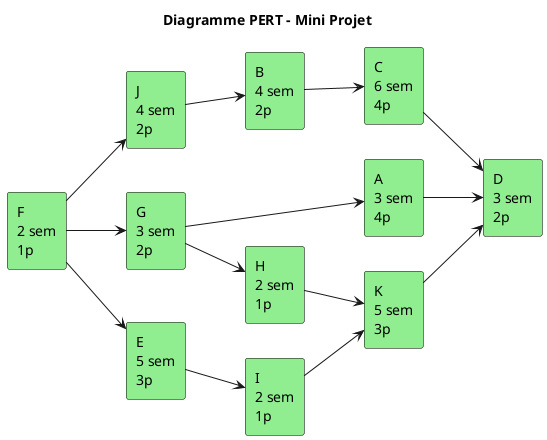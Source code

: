 @startuml
left to right direction
skinparam rectangle {
    BackgroundColor LightGreen
    BorderColor Black
}

rectangle "F\n2 sem\n1p" as F
rectangle "G\n3 sem\n2p" as G
rectangle "A\n3 sem\n4p" as A
rectangle "J\n4 sem\n2p" as J
rectangle "B\n4 sem\n2p" as B
rectangle "C\n6 sem\n4p" as C
rectangle "H\n2 sem\n1p" as H
rectangle "E\n5 sem\n3p" as E
rectangle "I\n2 sem\n1p" as I
rectangle "K\n5 sem\n3p" as K
rectangle "D\n3 sem\n2p" as D

F --> G
F --> J
F --> E
G --> A
G --> H
J --> B
B --> C
E --> I
H --> K
I --> K
A --> D
C --> D
K --> D

title Diagramme PERT - Mini Projet
@enduml